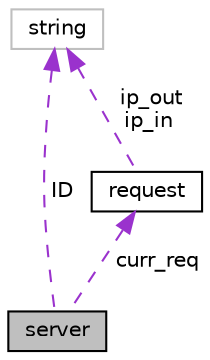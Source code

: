 digraph "server"
{
 // LATEX_PDF_SIZE
  edge [fontname="Helvetica",fontsize="10",labelfontname="Helvetica",labelfontsize="10"];
  node [fontname="Helvetica",fontsize="10",shape=record];
  Node1 [label="server",height=0.2,width=0.4,color="black", fillcolor="grey75", style="filled", fontcolor="black",tooltip="A class representing a server that handles requests."];
  Node2 -> Node1 [dir="back",color="darkorchid3",fontsize="10",style="dashed",label=" ID" ,fontname="Helvetica"];
  Node2 [label="string",height=0.2,width=0.4,color="grey75", fillcolor="white", style="filled",tooltip=" "];
  Node3 -> Node1 [dir="back",color="darkorchid3",fontsize="10",style="dashed",label=" curr_req" ,fontname="Helvetica"];
  Node3 [label="request",height=0.2,width=0.4,color="black", fillcolor="white", style="filled",URL="$classrequest.html",tooltip="A class representing a network request."];
  Node2 -> Node3 [dir="back",color="darkorchid3",fontsize="10",style="dashed",label=" ip_out\nip_in" ,fontname="Helvetica"];
}
